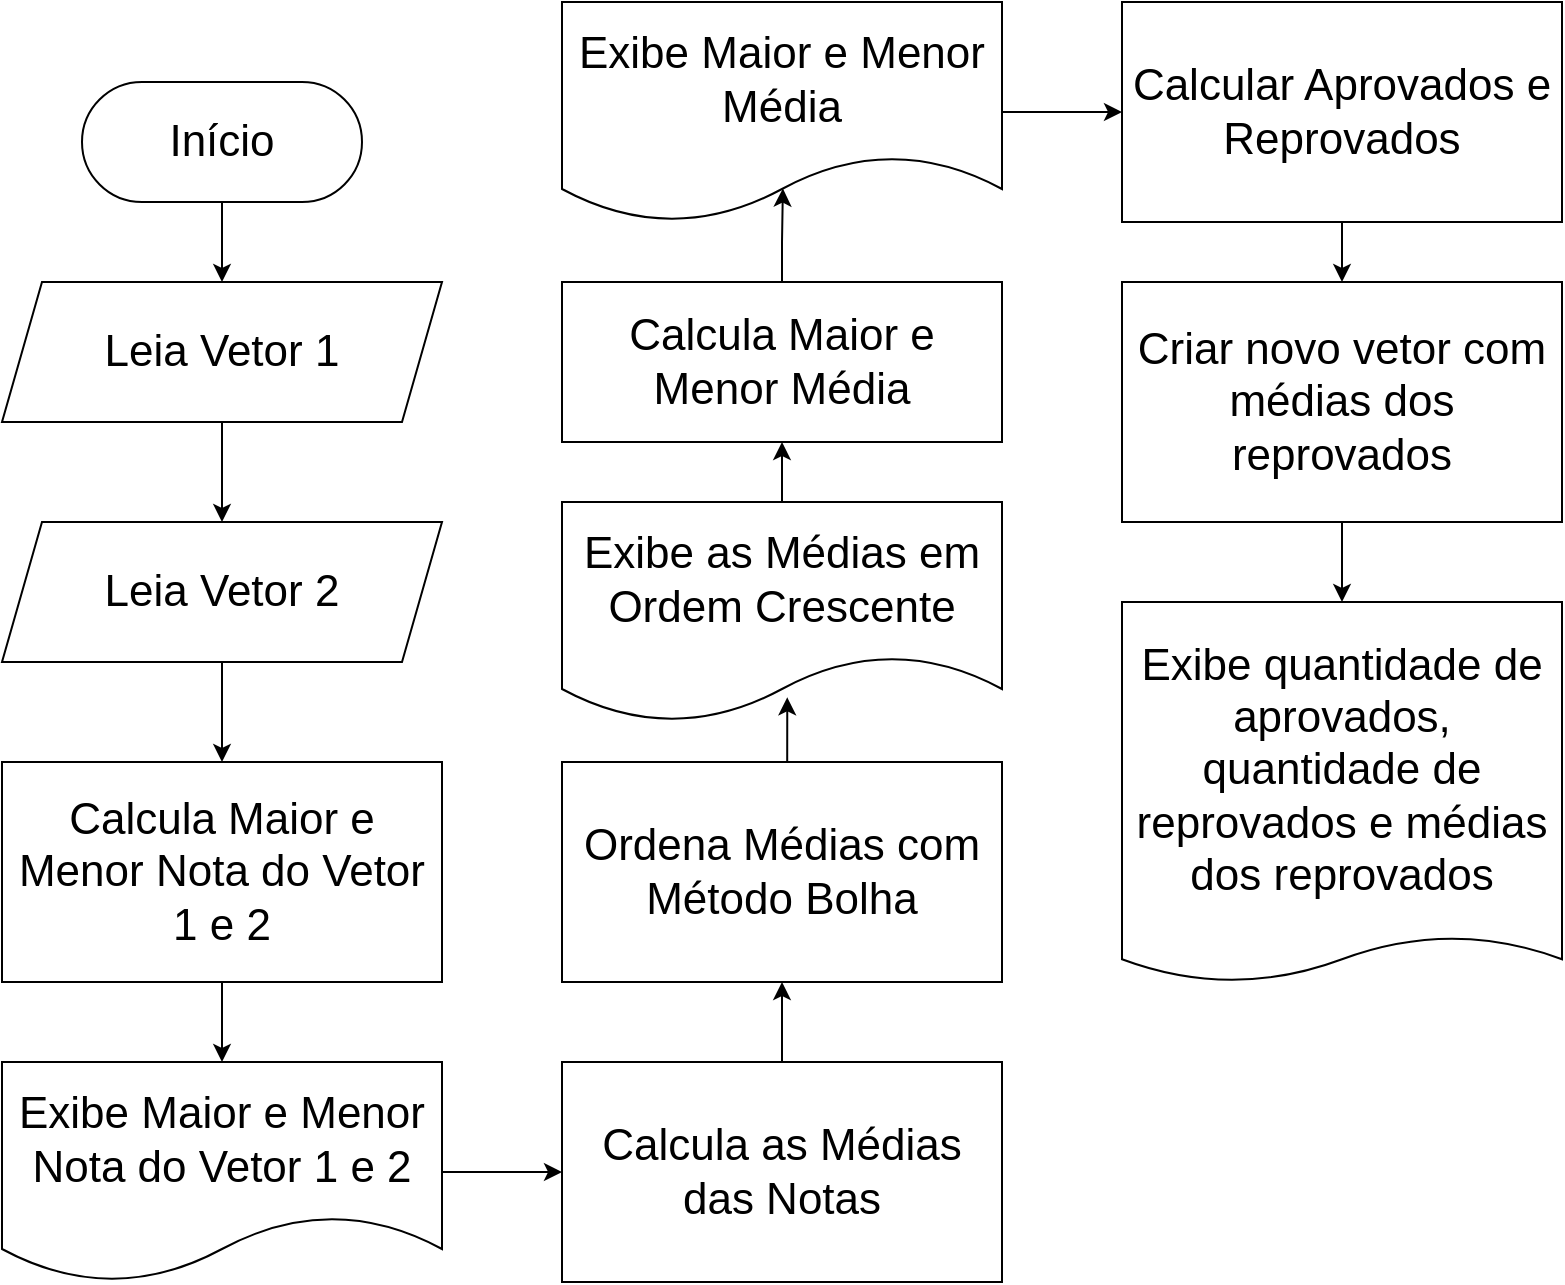<mxfile version="24.9.0">
  <diagram name="Page-1" id="74e2e168-ea6b-b213-b513-2b3c1d86103e">
    <mxGraphModel dx="2206" dy="1260" grid="1" gridSize="10" guides="1" tooltips="1" connect="1" arrows="1" fold="1" page="1" pageScale="1" pageWidth="1100" pageHeight="850" background="none" math="0" shadow="0">
      <root>
        <mxCell id="0" />
        <mxCell id="1" parent="0" />
        <mxCell id="Nt9MnRpQEx28KtsARTUF-12" style="edgeStyle=orthogonalEdgeStyle;rounded=0;orthogonalLoop=1;jettySize=auto;html=1;exitX=0.5;exitY=1;exitDx=0;exitDy=0;entryX=0.5;entryY=0;entryDx=0;entryDy=0;" edge="1" parent="1" source="Nt9MnRpQEx28KtsARTUF-2" target="Nt9MnRpQEx28KtsARTUF-3">
          <mxGeometry relative="1" as="geometry" />
        </mxCell>
        <mxCell id="Nt9MnRpQEx28KtsARTUF-2" value="&lt;font&gt;Início&lt;/font&gt;" style="rounded=1;whiteSpace=wrap;html=1;arcSize=50;fontSize=22;" vertex="1" parent="1">
          <mxGeometry x="120" y="60" width="140" height="60" as="geometry" />
        </mxCell>
        <mxCell id="Nt9MnRpQEx28KtsARTUF-13" style="edgeStyle=orthogonalEdgeStyle;rounded=0;orthogonalLoop=1;jettySize=auto;html=1;exitX=0.5;exitY=1;exitDx=0;exitDy=0;entryX=0.5;entryY=0;entryDx=0;entryDy=0;" edge="1" parent="1" source="Nt9MnRpQEx28KtsARTUF-3" target="Nt9MnRpQEx28KtsARTUF-4">
          <mxGeometry relative="1" as="geometry" />
        </mxCell>
        <mxCell id="Nt9MnRpQEx28KtsARTUF-3" value="&lt;font&gt;Leia Vetor 1&lt;/font&gt;" style="shape=parallelogram;perimeter=parallelogramPerimeter;whiteSpace=wrap;html=1;fixedSize=1;fontSize=22;" vertex="1" parent="1">
          <mxGeometry x="80" y="160" width="220" height="70" as="geometry" />
        </mxCell>
        <mxCell id="Nt9MnRpQEx28KtsARTUF-14" style="edgeStyle=orthogonalEdgeStyle;rounded=0;orthogonalLoop=1;jettySize=auto;html=1;exitX=0.5;exitY=1;exitDx=0;exitDy=0;entryX=0.5;entryY=0;entryDx=0;entryDy=0;" edge="1" parent="1" source="Nt9MnRpQEx28KtsARTUF-4" target="Nt9MnRpQEx28KtsARTUF-6">
          <mxGeometry relative="1" as="geometry" />
        </mxCell>
        <mxCell id="Nt9MnRpQEx28KtsARTUF-4" value="&lt;font&gt;Leia Vetor 2&lt;/font&gt;" style="shape=parallelogram;perimeter=parallelogramPerimeter;whiteSpace=wrap;html=1;fixedSize=1;fontSize=22;" vertex="1" parent="1">
          <mxGeometry x="80" y="280" width="220" height="70" as="geometry" />
        </mxCell>
        <mxCell id="Nt9MnRpQEx28KtsARTUF-15" style="edgeStyle=orthogonalEdgeStyle;rounded=0;orthogonalLoop=1;jettySize=auto;html=1;exitX=0.5;exitY=1;exitDx=0;exitDy=0;entryX=0.5;entryY=0;entryDx=0;entryDy=0;" edge="1" parent="1" source="Nt9MnRpQEx28KtsARTUF-6" target="Nt9MnRpQEx28KtsARTUF-11">
          <mxGeometry relative="1" as="geometry" />
        </mxCell>
        <mxCell id="Nt9MnRpQEx28KtsARTUF-6" value="Calcula Maior e Menor Nota do Vetor 1 e 2" style="rounded=0;whiteSpace=wrap;html=1;fontSize=22;" vertex="1" parent="1">
          <mxGeometry x="80" y="400" width="220" height="110" as="geometry" />
        </mxCell>
        <mxCell id="Nt9MnRpQEx28KtsARTUF-18" style="edgeStyle=orthogonalEdgeStyle;rounded=0;orthogonalLoop=1;jettySize=auto;html=1;exitX=1;exitY=0.5;exitDx=0;exitDy=0;entryX=0;entryY=0.5;entryDx=0;entryDy=0;" edge="1" parent="1" source="Nt9MnRpQEx28KtsARTUF-11" target="Nt9MnRpQEx28KtsARTUF-16">
          <mxGeometry relative="1" as="geometry" />
        </mxCell>
        <mxCell id="Nt9MnRpQEx28KtsARTUF-11" value="Exibe Maior e Menor Nota do Vetor 1 e 2" style="shape=document;whiteSpace=wrap;html=1;boundedLbl=1;fontSize=22;" vertex="1" parent="1">
          <mxGeometry x="80" y="550" width="220" height="110" as="geometry" />
        </mxCell>
        <mxCell id="Nt9MnRpQEx28KtsARTUF-19" style="edgeStyle=orthogonalEdgeStyle;rounded=0;orthogonalLoop=1;jettySize=auto;html=1;exitX=0.5;exitY=0;exitDx=0;exitDy=0;entryX=0.5;entryY=1;entryDx=0;entryDy=0;" edge="1" parent="1" source="Nt9MnRpQEx28KtsARTUF-16" target="Nt9MnRpQEx28KtsARTUF-17">
          <mxGeometry relative="1" as="geometry" />
        </mxCell>
        <mxCell id="Nt9MnRpQEx28KtsARTUF-16" value="Calcula as Médias das Notas" style="rounded=0;whiteSpace=wrap;html=1;fontSize=22;" vertex="1" parent="1">
          <mxGeometry x="360" y="550" width="220" height="110" as="geometry" />
        </mxCell>
        <mxCell id="Nt9MnRpQEx28KtsARTUF-17" value="Ordena Médias com Método Bolha" style="rounded=0;whiteSpace=wrap;html=1;fontSize=22;" vertex="1" parent="1">
          <mxGeometry x="360" y="400" width="220" height="110" as="geometry" />
        </mxCell>
        <mxCell id="Nt9MnRpQEx28KtsARTUF-24" style="edgeStyle=orthogonalEdgeStyle;rounded=0;orthogonalLoop=1;jettySize=auto;html=1;exitX=0.5;exitY=0;exitDx=0;exitDy=0;entryX=0.5;entryY=1;entryDx=0;entryDy=0;" edge="1" parent="1" source="Nt9MnRpQEx28KtsARTUF-20" target="Nt9MnRpQEx28KtsARTUF-22">
          <mxGeometry relative="1" as="geometry" />
        </mxCell>
        <mxCell id="Nt9MnRpQEx28KtsARTUF-20" value="Exibe as Médias em Ordem Crescente" style="shape=document;whiteSpace=wrap;html=1;boundedLbl=1;fontSize=22;" vertex="1" parent="1">
          <mxGeometry x="360" y="270" width="220" height="110" as="geometry" />
        </mxCell>
        <mxCell id="Nt9MnRpQEx28KtsARTUF-21" style="edgeStyle=orthogonalEdgeStyle;rounded=0;orthogonalLoop=1;jettySize=auto;html=1;exitX=0.5;exitY=0;exitDx=0;exitDy=0;entryX=0.512;entryY=0.888;entryDx=0;entryDy=0;entryPerimeter=0;" edge="1" parent="1" source="Nt9MnRpQEx28KtsARTUF-17" target="Nt9MnRpQEx28KtsARTUF-20">
          <mxGeometry relative="1" as="geometry" />
        </mxCell>
        <mxCell id="Nt9MnRpQEx28KtsARTUF-22" value="Calcula Maior e Menor Média" style="rounded=0;whiteSpace=wrap;html=1;fontSize=22;" vertex="1" parent="1">
          <mxGeometry x="360" y="160" width="220" height="80" as="geometry" />
        </mxCell>
        <mxCell id="Nt9MnRpQEx28KtsARTUF-27" style="edgeStyle=orthogonalEdgeStyle;rounded=0;orthogonalLoop=1;jettySize=auto;html=1;exitX=1;exitY=0.5;exitDx=0;exitDy=0;entryX=0;entryY=0.5;entryDx=0;entryDy=0;" edge="1" parent="1" source="Nt9MnRpQEx28KtsARTUF-23" target="Nt9MnRpQEx28KtsARTUF-26">
          <mxGeometry relative="1" as="geometry" />
        </mxCell>
        <mxCell id="Nt9MnRpQEx28KtsARTUF-23" value="Exibe Maior e Menor Média" style="shape=document;whiteSpace=wrap;html=1;boundedLbl=1;fontSize=22;" vertex="1" parent="1">
          <mxGeometry x="360" y="20" width="220" height="110" as="geometry" />
        </mxCell>
        <mxCell id="Nt9MnRpQEx28KtsARTUF-25" style="edgeStyle=orthogonalEdgeStyle;rounded=0;orthogonalLoop=1;jettySize=auto;html=1;exitX=0.5;exitY=0;exitDx=0;exitDy=0;entryX=0.502;entryY=0.848;entryDx=0;entryDy=0;entryPerimeter=0;" edge="1" parent="1" source="Nt9MnRpQEx28KtsARTUF-22" target="Nt9MnRpQEx28KtsARTUF-23">
          <mxGeometry relative="1" as="geometry" />
        </mxCell>
        <mxCell id="Nt9MnRpQEx28KtsARTUF-31" style="edgeStyle=orthogonalEdgeStyle;rounded=0;orthogonalLoop=1;jettySize=auto;html=1;exitX=0.5;exitY=1;exitDx=0;exitDy=0;entryX=0.5;entryY=0;entryDx=0;entryDy=0;" edge="1" parent="1" source="Nt9MnRpQEx28KtsARTUF-26" target="Nt9MnRpQEx28KtsARTUF-30">
          <mxGeometry relative="1" as="geometry" />
        </mxCell>
        <mxCell id="Nt9MnRpQEx28KtsARTUF-26" value="Calcular Aprovados e Reprovados" style="rounded=0;whiteSpace=wrap;html=1;fontSize=22;" vertex="1" parent="1">
          <mxGeometry x="640" y="20" width="220" height="110" as="geometry" />
        </mxCell>
        <mxCell id="Nt9MnRpQEx28KtsARTUF-28" value="Exibe quantidade de aprovados, quantidade de reprovados e médias dos reprovados" style="shape=document;whiteSpace=wrap;html=1;boundedLbl=1;fontSize=22;size=0.12;" vertex="1" parent="1">
          <mxGeometry x="640" y="320" width="220" height="190" as="geometry" />
        </mxCell>
        <mxCell id="Nt9MnRpQEx28KtsARTUF-32" style="edgeStyle=orthogonalEdgeStyle;rounded=0;orthogonalLoop=1;jettySize=auto;html=1;exitX=0.5;exitY=1;exitDx=0;exitDy=0;entryX=0.5;entryY=0;entryDx=0;entryDy=0;" edge="1" parent="1" source="Nt9MnRpQEx28KtsARTUF-30" target="Nt9MnRpQEx28KtsARTUF-28">
          <mxGeometry relative="1" as="geometry" />
        </mxCell>
        <mxCell id="Nt9MnRpQEx28KtsARTUF-30" value="Criar novo vetor com médias dos reprovados" style="rounded=0;whiteSpace=wrap;html=1;fontSize=22;" vertex="1" parent="1">
          <mxGeometry x="640" y="160" width="220" height="120" as="geometry" />
        </mxCell>
      </root>
    </mxGraphModel>
  </diagram>
</mxfile>
